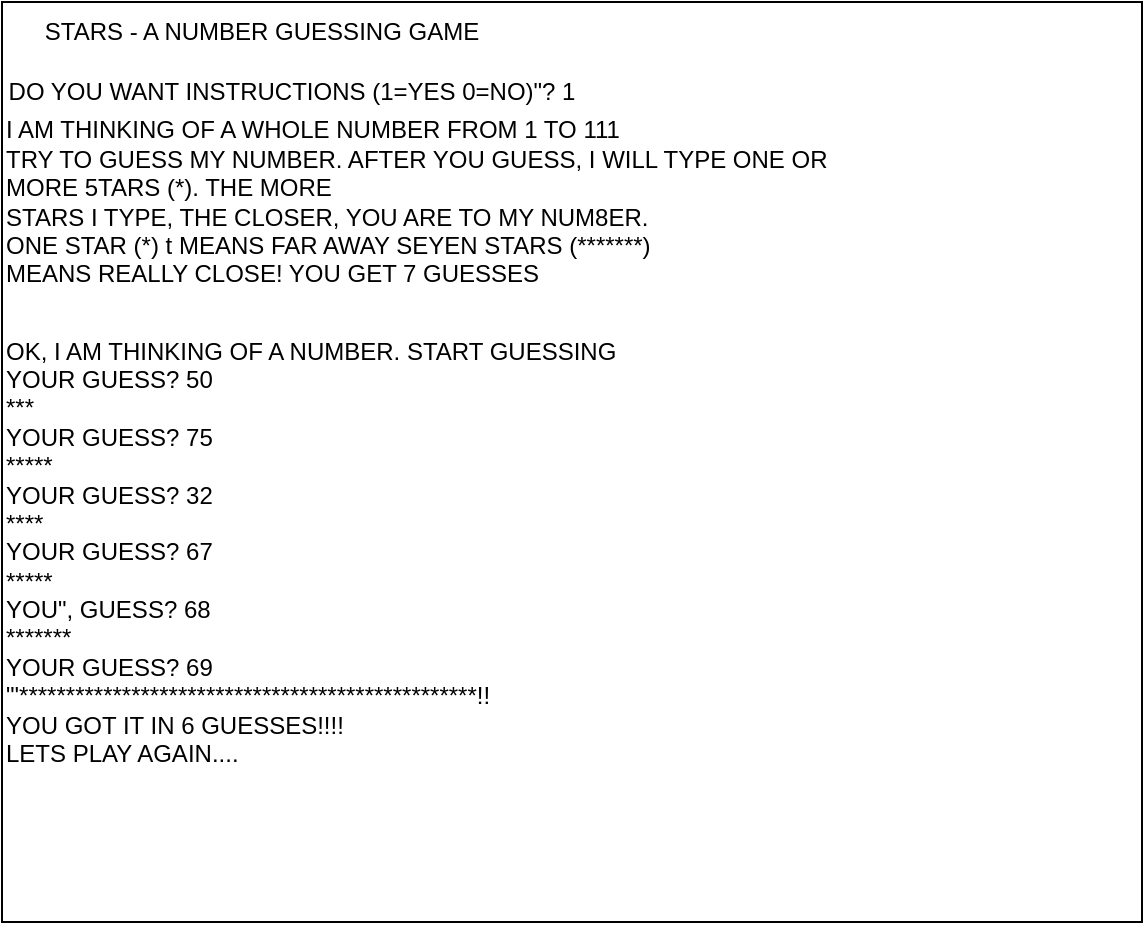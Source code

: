 <mxfile>
    <diagram id="QX1zo9v58SIVmSJXH7CT" name="Page-1">
        <mxGraphModel dx="535" dy="382" grid="1" gridSize="10" guides="1" tooltips="1" connect="1" arrows="1" fold="1" page="1" pageScale="1" pageWidth="850" pageHeight="1100" math="0" shadow="0">
            <root>
                <mxCell id="0"/>
                <mxCell id="1" parent="0"/>
                <mxCell id="2" value="" style="rounded=0;whiteSpace=wrap;html=1;" vertex="1" parent="1">
                    <mxGeometry x="90" y="170" width="570" height="460" as="geometry"/>
                </mxCell>
                <mxCell id="3" value="STARS - A NUMBER GUESSING GAME" style="text;html=1;strokeColor=none;fillColor=none;align=center;verticalAlign=middle;whiteSpace=wrap;rounded=0;" vertex="1" parent="1">
                    <mxGeometry x="100" y="170" width="240" height="30" as="geometry"/>
                </mxCell>
                <mxCell id="4" value="DO YOU WANT INSTRUCTIONS (1=YES 0=NO)&quot;? 1" style="text;html=1;strokeColor=none;fillColor=none;align=center;verticalAlign=middle;whiteSpace=wrap;rounded=0;" vertex="1" parent="1">
                    <mxGeometry x="90" y="200" width="290" height="30" as="geometry"/>
                </mxCell>
                <mxCell id="6" value="&lt;div&gt;I AM THINKING OF A WHOLE NUMBER FROM 1 TO 111&lt;/div&gt;&lt;div&gt;TRY TO GUESS MY NUMBER. AFTER YOU GUESS, I WILL TYPE ONE OR MORE 5TARS (*). THE MORE&lt;/div&gt;&lt;div&gt;STARS I TYPE, THE CLOSER, YOU ARE TO MY NUM8ER.&lt;/div&gt;&lt;div&gt;ONE STAR (*) t MEANS FAR AWAY SEYEN STARS (*******)&lt;/div&gt;&lt;div&gt;MEANS REALLY CLOSE! YOU GET 7 GUESSES&lt;/div&gt;" style="text;html=1;strokeColor=none;fillColor=none;align=left;verticalAlign=middle;whiteSpace=wrap;rounded=0;" vertex="1" parent="1">
                    <mxGeometry x="90" y="230" width="440" height="80" as="geometry"/>
                </mxCell>
                <mxCell id="7" value="&lt;div&gt;OK, I AM THINKING OF A NUMBER. START GUESSING&lt;/div&gt;&lt;div&gt;YOUR GUESS? 50&lt;/div&gt;&lt;div&gt;***&lt;/div&gt;&lt;div&gt;YOUR GUESS? 75&lt;/div&gt;&lt;div&gt;*****&lt;/div&gt;&lt;div&gt;YOUR GUESS? 32&lt;/div&gt;&lt;div&gt;****&lt;/div&gt;&lt;div&gt;YOUR GUESS? 67&lt;/div&gt;&lt;div&gt;*****&lt;/div&gt;&lt;div&gt;YOU&quot;, GUESS? 68&lt;/div&gt;&lt;div&gt;*******&lt;/div&gt;&lt;div&gt;YOUR GUESS? 69&lt;/div&gt;&lt;div&gt;&quot;'*************************************************!!&lt;/div&gt;&lt;div&gt;YOU GOT IT IN 6 GUESSES!!!!&lt;br&gt;LETS PLAY AGAIN....&lt;/div&gt;" style="text;html=1;strokeColor=none;fillColor=none;align=left;verticalAlign=middle;whiteSpace=wrap;rounded=0;" vertex="1" parent="1">
                    <mxGeometry x="90" y="280" width="500" height="330" as="geometry"/>
                </mxCell>
            </root>
        </mxGraphModel>
    </diagram>
</mxfile>
